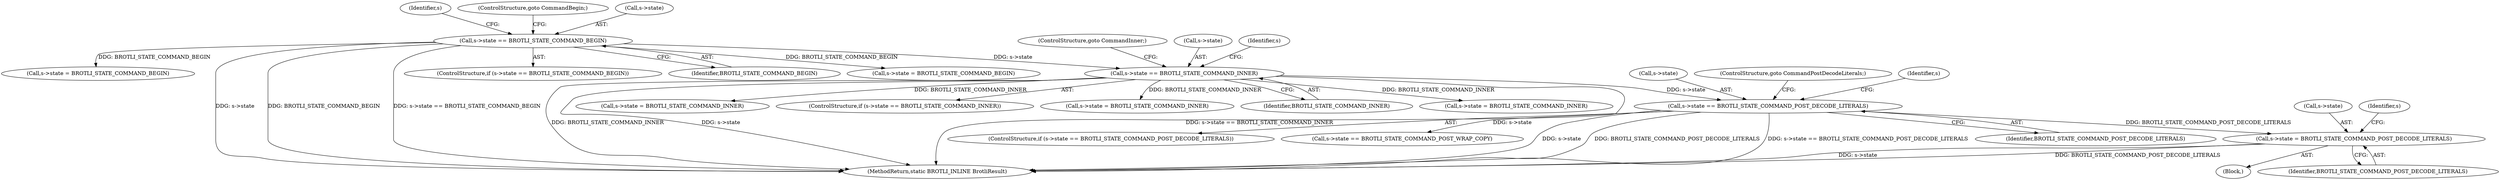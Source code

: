 digraph "0_Chrome_7716418a27d561ee295a99f11fd3865580748de2@pointer" {
"1000610" [label="(Call,s->state = BROTLI_STATE_COMMAND_POST_DECODE_LITERALS)"];
"1000181" [label="(Call,s->state == BROTLI_STATE_COMMAND_POST_DECODE_LITERALS)"];
"1000172" [label="(Call,s->state == BROTLI_STATE_COMMAND_INNER)"];
"1000163" [label="(Call,s->state == BROTLI_STATE_COMMAND_BEGIN)"];
"1000611" [label="(Call,s->state)"];
"1000182" [label="(Call,s->state)"];
"1000302" [label="(Call,s->state = BROTLI_STATE_COMMAND_INNER)"];
"1000163" [label="(Call,s->state == BROTLI_STATE_COMMAND_BEGIN)"];
"1000167" [label="(Identifier,BROTLI_STATE_COMMAND_BEGIN)"];
"1000180" [label="(ControlStructure,if (s->state == BROTLI_STATE_COMMAND_POST_DECODE_LITERALS))"];
"1000205" [label="(Call,s->state = BROTLI_STATE_COMMAND_BEGIN)"];
"1000174" [label="(Identifier,s)"];
"1000178" [label="(ControlStructure,goto CommandInner;)"];
"1000173" [label="(Call,s->state)"];
"1000190" [label="(Call,s->state == BROTLI_STATE_COMMAND_POST_WRAP_COPY)"];
"1000176" [label="(Identifier,BROTLI_STATE_COMMAND_INNER)"];
"1000187" [label="(ControlStructure,goto CommandPostDecodeLiterals;)"];
"1000459" [label="(Call,s->state = BROTLI_STATE_COMMAND_INNER)"];
"1000610" [label="(Call,s->state = BROTLI_STATE_COMMAND_POST_DECODE_LITERALS)"];
"1000172" [label="(Call,s->state == BROTLI_STATE_COMMAND_INNER)"];
"1000192" [label="(Identifier,s)"];
"1000183" [label="(Identifier,s)"];
"1000618" [label="(Identifier,s)"];
"1000217" [label="(Call,s->state = BROTLI_STATE_COMMAND_BEGIN)"];
"1001174" [label="(MethodReturn,static BROTLI_INLINE BrotliResult)"];
"1000185" [label="(Identifier,BROTLI_STATE_COMMAND_POST_DECODE_LITERALS)"];
"1000609" [label="(Block,)"];
"1000181" [label="(Call,s->state == BROTLI_STATE_COMMAND_POST_DECODE_LITERALS)"];
"1000271" [label="(Call,s->state = BROTLI_STATE_COMMAND_INNER)"];
"1000171" [label="(ControlStructure,if (s->state == BROTLI_STATE_COMMAND_INNER))"];
"1000169" [label="(ControlStructure,goto CommandBegin;)"];
"1000164" [label="(Call,s->state)"];
"1000162" [label="(ControlStructure,if (s->state == BROTLI_STATE_COMMAND_BEGIN))"];
"1000614" [label="(Identifier,BROTLI_STATE_COMMAND_POST_DECODE_LITERALS)"];
"1000610" -> "1000609"  [label="AST: "];
"1000610" -> "1000614"  [label="CFG: "];
"1000611" -> "1000610"  [label="AST: "];
"1000614" -> "1000610"  [label="AST: "];
"1000618" -> "1000610"  [label="CFG: "];
"1000610" -> "1001174"  [label="DDG: BROTLI_STATE_COMMAND_POST_DECODE_LITERALS"];
"1000610" -> "1001174"  [label="DDG: s->state"];
"1000181" -> "1000610"  [label="DDG: BROTLI_STATE_COMMAND_POST_DECODE_LITERALS"];
"1000181" -> "1000180"  [label="AST: "];
"1000181" -> "1000185"  [label="CFG: "];
"1000182" -> "1000181"  [label="AST: "];
"1000185" -> "1000181"  [label="AST: "];
"1000187" -> "1000181"  [label="CFG: "];
"1000192" -> "1000181"  [label="CFG: "];
"1000181" -> "1001174"  [label="DDG: s->state"];
"1000181" -> "1001174"  [label="DDG: BROTLI_STATE_COMMAND_POST_DECODE_LITERALS"];
"1000181" -> "1001174"  [label="DDG: s->state == BROTLI_STATE_COMMAND_POST_DECODE_LITERALS"];
"1000172" -> "1000181"  [label="DDG: s->state"];
"1000181" -> "1000190"  [label="DDG: s->state"];
"1000172" -> "1000171"  [label="AST: "];
"1000172" -> "1000176"  [label="CFG: "];
"1000173" -> "1000172"  [label="AST: "];
"1000176" -> "1000172"  [label="AST: "];
"1000178" -> "1000172"  [label="CFG: "];
"1000183" -> "1000172"  [label="CFG: "];
"1000172" -> "1001174"  [label="DDG: s->state == BROTLI_STATE_COMMAND_INNER"];
"1000172" -> "1001174"  [label="DDG: BROTLI_STATE_COMMAND_INNER"];
"1000172" -> "1001174"  [label="DDG: s->state"];
"1000163" -> "1000172"  [label="DDG: s->state"];
"1000172" -> "1000271"  [label="DDG: BROTLI_STATE_COMMAND_INNER"];
"1000172" -> "1000302"  [label="DDG: BROTLI_STATE_COMMAND_INNER"];
"1000172" -> "1000459"  [label="DDG: BROTLI_STATE_COMMAND_INNER"];
"1000163" -> "1000162"  [label="AST: "];
"1000163" -> "1000167"  [label="CFG: "];
"1000164" -> "1000163"  [label="AST: "];
"1000167" -> "1000163"  [label="AST: "];
"1000169" -> "1000163"  [label="CFG: "];
"1000174" -> "1000163"  [label="CFG: "];
"1000163" -> "1001174"  [label="DDG: s->state"];
"1000163" -> "1001174"  [label="DDG: BROTLI_STATE_COMMAND_BEGIN"];
"1000163" -> "1001174"  [label="DDG: s->state == BROTLI_STATE_COMMAND_BEGIN"];
"1000163" -> "1000205"  [label="DDG: BROTLI_STATE_COMMAND_BEGIN"];
"1000163" -> "1000217"  [label="DDG: BROTLI_STATE_COMMAND_BEGIN"];
}
